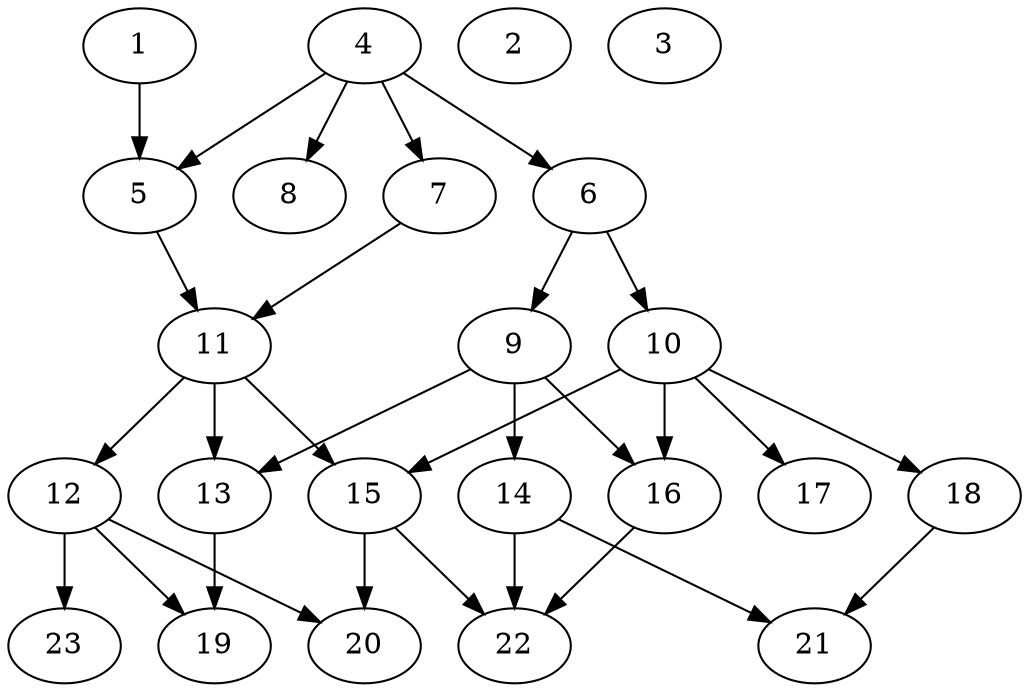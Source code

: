 // DAG (tier=2-normal, mode=data, n=23, ccr=0.415, fat=0.573, density=0.415, regular=0.567, jump=0.133, mindata=2097152, maxdata=16777216)
// DAG automatically generated by daggen at Sun Aug 24 16:33:33 2025
// /home/ermia/Project/Environments/daggen/bin/daggen --dot --ccr 0.415 --fat 0.573 --regular 0.567 --density 0.415 --jump 0.133 --mindata 2097152 --maxdata 16777216 -n 23 
digraph G {
  1 [size="42401055019606200", alpha="0.07", expect_size="21200527509803100"]
  1 -> 5 [size ="686592540803072"]
  2 [size="3853071946043042304", alpha="0.13", expect_size="1926535973021521152"]
  3 [size="82212811895285552", alpha="0.01", expect_size="41106405947642776"]
  4 [size="1943554013604120320", alpha="0.15", expect_size="971777006802060160"]
  4 -> 5 [size ="698788905746432"]
  4 -> 6 [size ="698788905746432"]
  4 -> 7 [size ="698788905746432"]
  4 -> 8 [size ="698788905746432"]
  5 [size="2788265354458038272000", alpha="0.13", expect_size="1394132677229019136000"]
  5 -> 11 [size ="1584817976115200"]
  6 [size="22259756706613476", alpha="0.13", expect_size="11129878353306738"]
  6 -> 9 [size ="633912418107392"]
  6 -> 10 [size ="633912418107392"]
  7 [size="40046749845494624", alpha="0.14", expect_size="20023374922747312"]
  7 -> 11 [size ="658502372556800"]
  8 [size="2717389998129398", alpha="0.11", expect_size="1358694999064699"]
  9 [size="2172590621670609664", alpha="0.08", expect_size="1086295310835304832"]
  9 -> 13 [size ="886494671667200"]
  9 -> 14 [size ="886494671667200"]
  9 -> 16 [size ="886494671667200"]
  10 [size="1004378008667144064", alpha="0.10", expect_size="502189004333572032"]
  10 -> 15 [size ="768912190865408"]
  10 -> 16 [size ="768912190865408"]
  10 -> 17 [size ="768912190865408"]
  10 -> 18 [size ="768912190865408"]
  11 [size="4112967073910850048", alpha="0.08", expect_size="2056483536955425024"]
  11 -> 12 [size ="1867107520217088"]
  11 -> 13 [size ="1867107520217088"]
  11 -> 15 [size ="1867107520217088"]
  12 [size="44650285408304448", alpha="0.09", expect_size="22325142704152224"]
  12 -> 19 [size ="979353416499200"]
  12 -> 20 [size ="979353416499200"]
  12 -> 23 [size ="979353416499200"]
  13 [size="1706524147829440512000", alpha="0.03", expect_size="853262073914720256000"]
  13 -> 19 [size ="1142435296051200"]
  14 [size="443290849958770880", alpha="0.01", expect_size="221645424979385440"]
  14 -> 21 [size ="847776288079872"]
  14 -> 22 [size ="847776288079872"]
  15 [size="1588790082969950", alpha="0.01", expect_size="794395041484975"]
  15 -> 20 [size ="35494289211392"]
  15 -> 22 [size ="35494289211392"]
  16 [size="223791826559184142336", alpha="0.17", expect_size="111895913279592071168"]
  16 -> 22 [size ="294885080956928"]
  17 [size="61274822017024000000", alpha="0.13", expect_size="30637411008512000000"]
  18 [size="3004815241210507558912", alpha="0.15", expect_size="1502407620605253779456"]
  18 -> 21 [size ="1665847223386112"]
  19 [size="4651816087886330068992", alpha="0.12", expect_size="2325908043943165034496"]
  20 [size="485818995550288084992", alpha="0.01", expect_size="242909497775144042496"]
  21 [size="248281618964563488", alpha="0.18", expect_size="124140809482281744"]
  22 [size="453909910855174528", alpha="0.03", expect_size="226954955427587264"]
  23 [size="44558563902191600", alpha="0.18", expect_size="22279281951095800"]
}